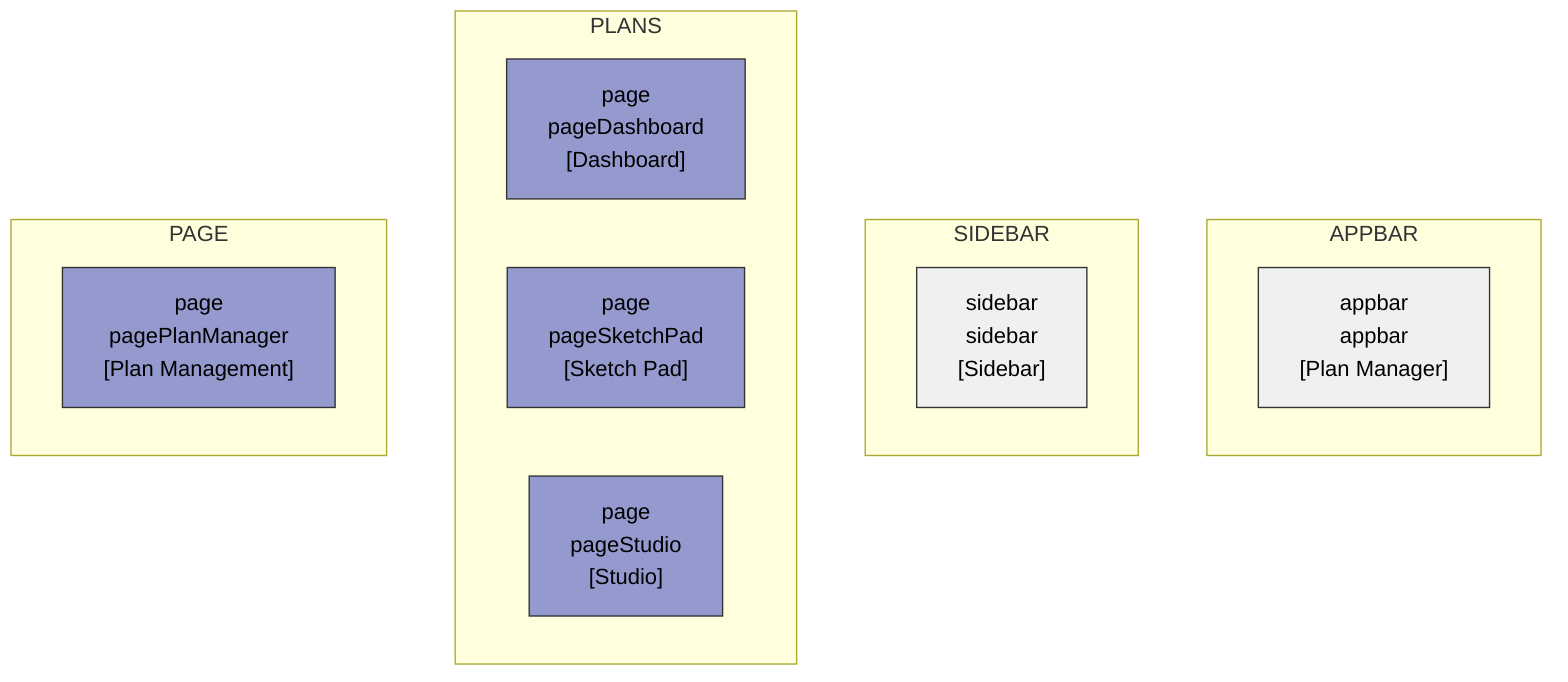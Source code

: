 flowchart TD

  subgraph APPBAR
    appbar["appbar<br>appbar<br>[Plan Manager]"]
  end

  subgraph SIDEBAR
    sidebar["sidebar<br>sidebar<br>[Sidebar]"]
  end

  subgraph PLANS
    pageDashboard["page<br>pageDashboard<br>[Dashboard]"]
    pageSketchPad["page<br>pageSketchPad<br>[Sketch Pad]"]
    pageStudio["page<br>pageStudio<br>[Studio]"]
  end

  subgraph PAGE
    pagePlanManager["page<br>pagePlanManager<br>[Plan Management]"]
  end

  class appbar appbar;
  class sidebar sidebar;
  class pageDashboard page;
  class pagePlanManager page;
  class pageSketchPad page;
  class pageStudio page;
  classDef appbar fill:#f0f0f0,stroke:#333,stroke-width:1px,color:#000;
  classDef sidebar fill:#f0f0f0,stroke:#333,stroke-width:1px,color:#000;
  classDef page fill:#959aceff,stroke:#333,stroke-width:1px,color:#000;